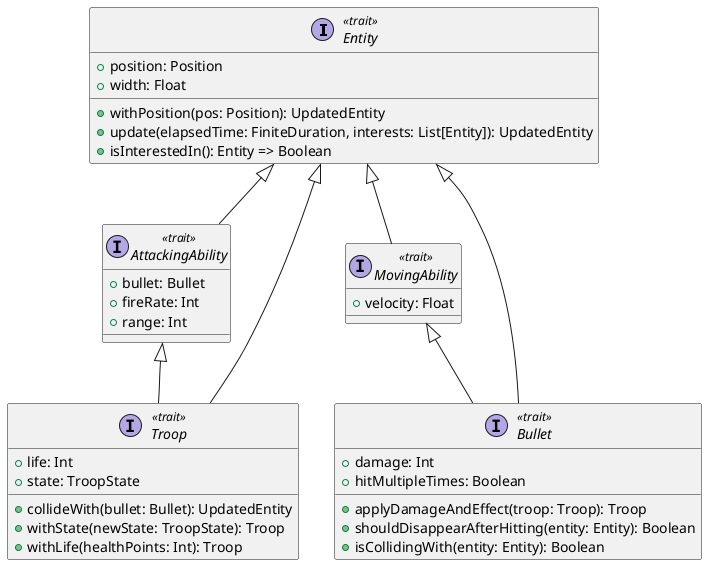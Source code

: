 @startuml
'https://plantuml.com/class-diagram

interface Entity <<trait>> {
+ position: Position
+ width: Float
+ withPosition(pos: Position): UpdatedEntity
+ update(elapsedTime: FiniteDuration, interests: List[Entity]): UpdatedEntity
+ isInterestedIn(): Entity => Boolean
}
interface AttackingAbility <<trait>> {
+ bullet: Bullet
+ fireRate: Int
+ range: Int
}
interface MovingAbility <<trait>> {
+ velocity: Float
}
interface Troop <<trait>> {
+ collideWith(bullet: Bullet): UpdatedEntity
+ life: Int
+ state: TroopState
+ withState(newState: TroopState): Troop
+ withLife(healthPoints: Int): Troop
}
interface Bullet <<trait>> {
+ damage: Int
+ hitMultipleTimes: Boolean
+ applyDamageAndEffect(troop: Troop): Troop
+ shouldDisappearAfterHitting(entity: Entity): Boolean
+ isCollidingWith(entity: Entity): Boolean
}

Entity <|-down- MovingAbility
Entity <|-down- AttackingAbility
Entity <|-down- Bullet
Entity <|-down- Troop
AttackingAbility <|-down- Troop
MovingAbility <|-down- Bullet

@enduml